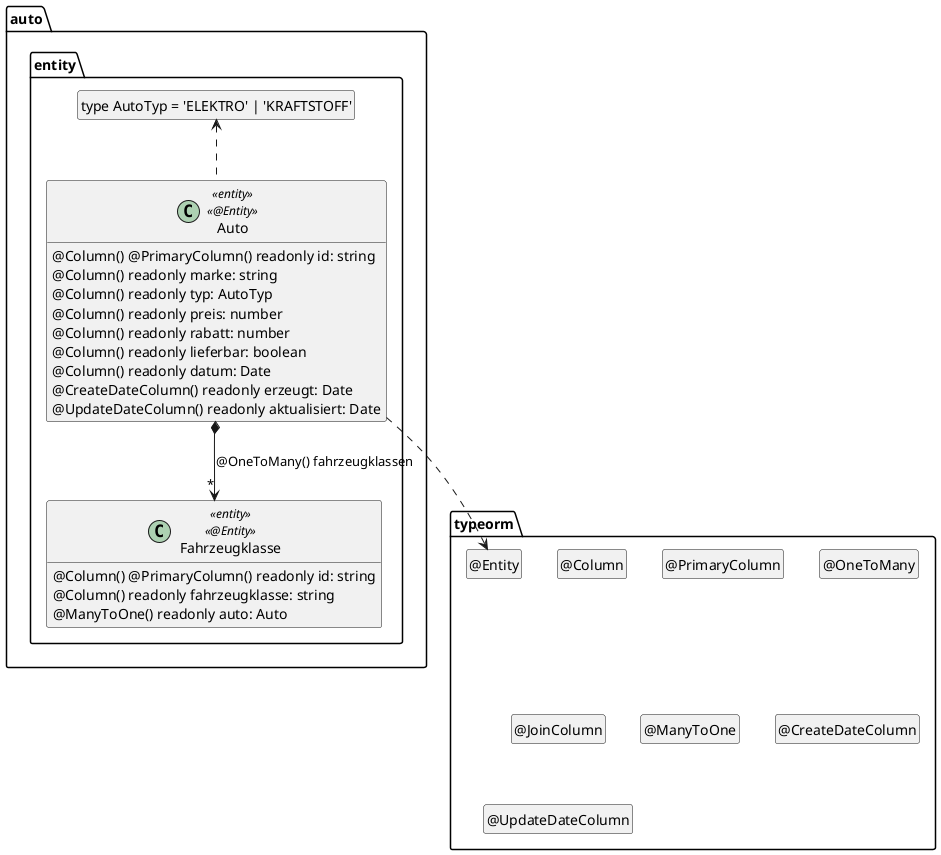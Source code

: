 ' Preview durch <Alt>d

@startuml Entity

package typeorm {
  class "@Entity" as Entity
  hide Entity circle
  class "@Column" as Column
  hide Column circle
  class "@PrimaryColumn" as PrimaryColumn
  hide PrimaryColumn circle
  class "@OneToMany" as OneToMany
  hide OneToMany circle
  class "@JoinColumn" as JoinColumn
  hide JoinColumn circle
  class "@ManyToOne" as ManyToOne
  hide ManyToOne circle
  class "@CreateDateColumn" as CreateDateColumn
  hide CreateDateColumn circle
  class "@UpdateDateColumn" as UpdateDateColumn
  hide UpdateDateColumn circle
}

package auto.entity {
  class "type AutoTyp = 'ELEKTRO' | 'KRAFTSTOFF'" as AutoTyp
  hide AutoTyp circle

  class Auto <<entity>> <<@Entity>> {
    @Column() @PrimaryColumn() readonly id: string
    @Column() readonly marke: string
    @Column() readonly typ: AutoTyp
    @Column() readonly preis: number
    @Column() readonly rabatt: number
    @Column() readonly lieferbar: boolean
    @Column() readonly datum: Date
    @CreateDateColumn() readonly erzeugt: Date
    @UpdateDateColumn() readonly aktualisiert: Date
  }

  class Fahrzeugklasse <<entity>> <<@Entity>> {
    @Column() @PrimaryColumn() readonly id: string
    @Column() readonly fahrzeugklasse: string
    @ManyToOne() readonly auto: Auto
  }

  Auto ..> Entity
  Auto *--> "*" Fahrzeugklasse : @OneToMany() fahrzeugklassen
  Auto .up.> AutoTyp
}

hide empty members

@enduml
